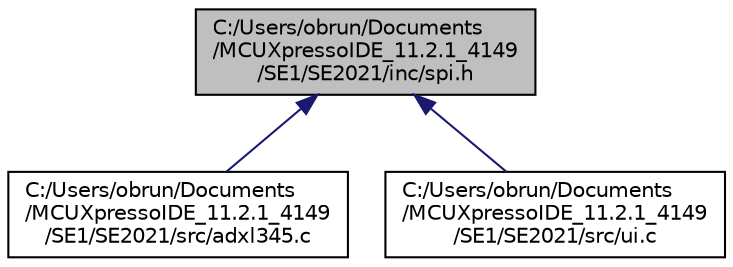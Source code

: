 digraph "C:/Users/obrun/Documents/MCUXpressoIDE_11.2.1_4149/SE1/SE2021/inc/spi.h"
{
 // LATEX_PDF_SIZE
  edge [fontname="Helvetica",fontsize="10",labelfontname="Helvetica",labelfontsize="10"];
  node [fontname="Helvetica",fontsize="10",shape=record];
  Node1 [label="C:/Users/obrun/Documents\l/MCUXpressoIDE_11.2.1_4149\l/SE1/SE2021/inc/spi.h",height=0.2,width=0.4,color="black", fillcolor="grey75", style="filled", fontcolor="black",tooltip="Contains the spi API."];
  Node1 -> Node2 [dir="back",color="midnightblue",fontsize="10",style="solid",fontname="Helvetica"];
  Node2 [label="C:/Users/obrun/Documents\l/MCUXpressoIDE_11.2.1_4149\l/SE1/SE2021/src/adxl345.c",height=0.2,width=0.4,color="black", fillcolor="white", style="filled",URL="$d3/dab/adxl345_8c.html",tooltip=" "];
  Node1 -> Node3 [dir="back",color="midnightblue",fontsize="10",style="solid",fontname="Helvetica"];
  Node3 [label="C:/Users/obrun/Documents\l/MCUXpressoIDE_11.2.1_4149\l/SE1/SE2021/src/ui.c",height=0.2,width=0.4,color="black", fillcolor="white", style="filled",URL="$dc/d78/ui_8c.html",tooltip=" "];
}
